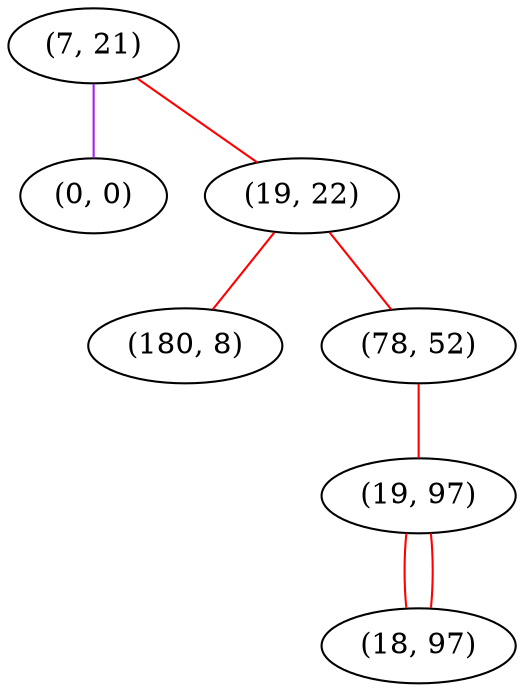 graph "" {
"(7, 21)";
"(0, 0)";
"(19, 22)";
"(180, 8)";
"(78, 52)";
"(19, 97)";
"(18, 97)";
"(7, 21)" -- "(0, 0)"  [color=purple, key=0, weight=4];
"(7, 21)" -- "(19, 22)"  [color=red, key=0, weight=1];
"(19, 22)" -- "(78, 52)"  [color=red, key=0, weight=1];
"(19, 22)" -- "(180, 8)"  [color=red, key=0, weight=1];
"(78, 52)" -- "(19, 97)"  [color=red, key=0, weight=1];
"(19, 97)" -- "(18, 97)"  [color=red, key=0, weight=1];
"(19, 97)" -- "(18, 97)"  [color=red, key=1, weight=1];
}
